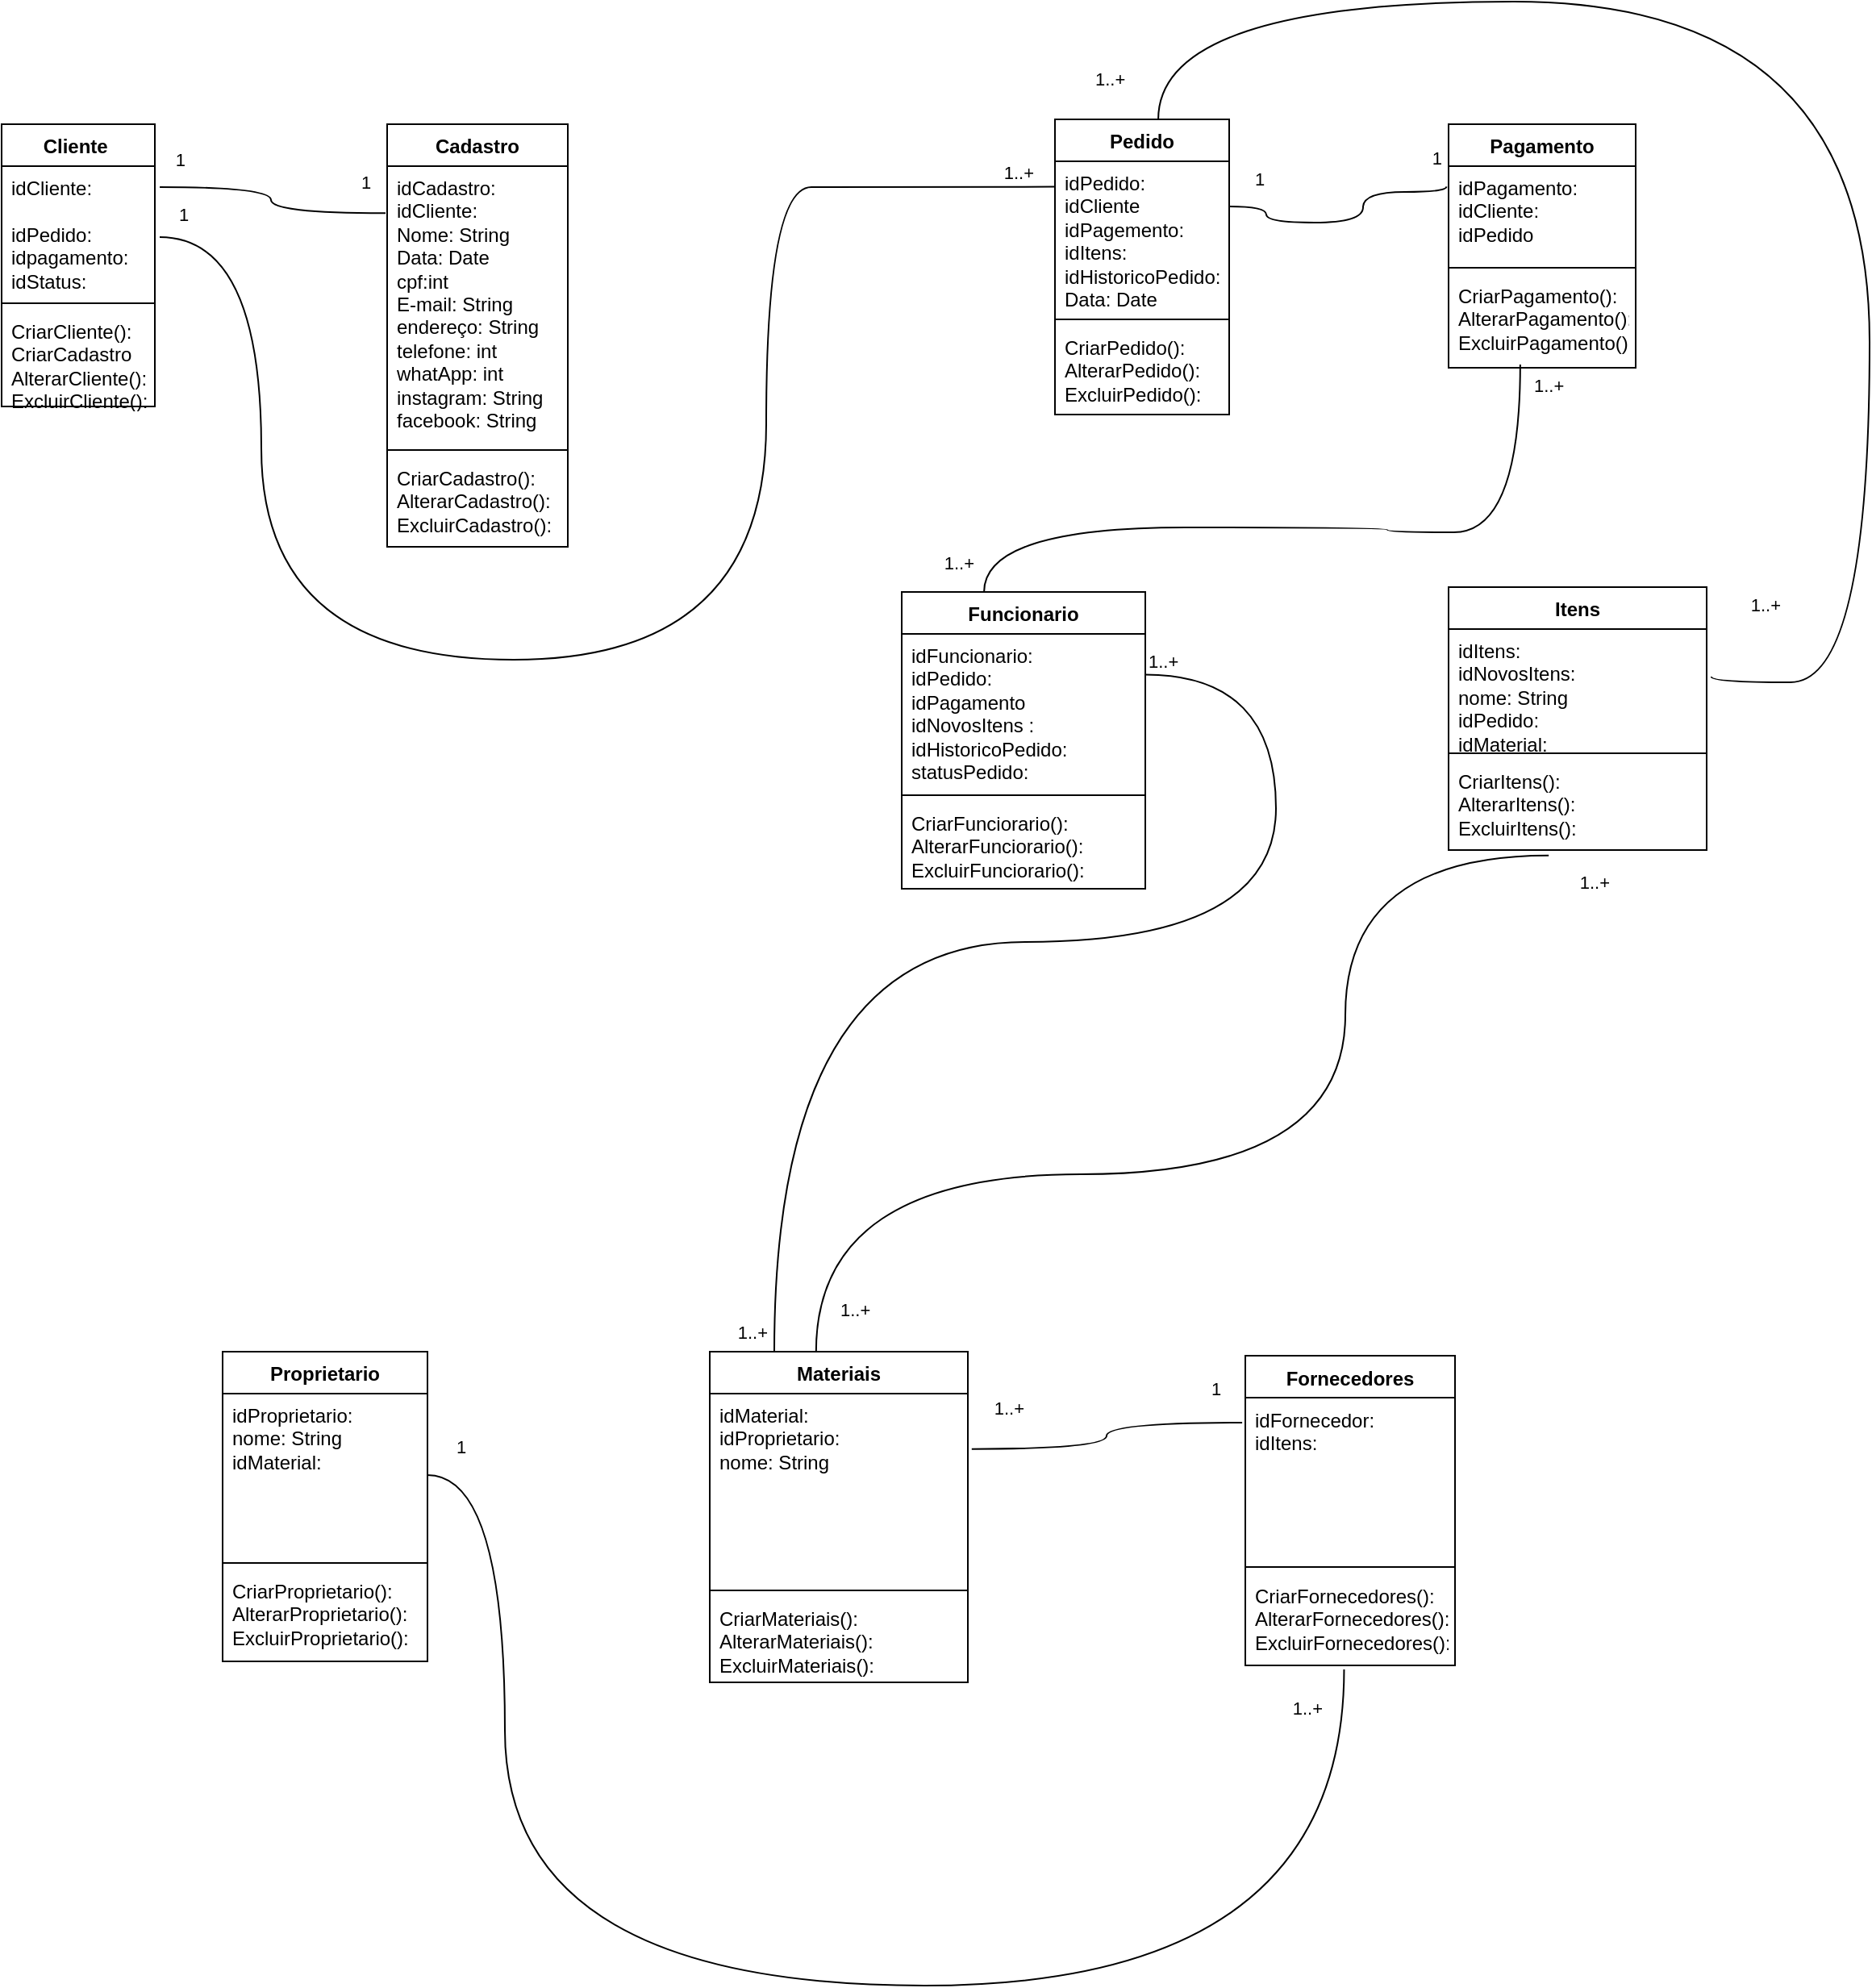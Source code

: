 <mxfile version="27.1.4">
  <diagram name="Página-1" id="I8beG7DLc7keUHuK3WOg">
    <mxGraphModel dx="1506" dy="1005" grid="0" gridSize="10" guides="1" tooltips="1" connect="1" arrows="1" fold="1" page="0" pageScale="1" pageWidth="827" pageHeight="1169" math="0" shadow="0">
      <root>
        <mxCell id="0" />
        <mxCell id="1" parent="0" />
        <mxCell id="ag3H703gYOMIYS7V91si-2" value="Cliente&amp;nbsp;" style="swimlane;fontStyle=1;align=center;verticalAlign=top;childLayout=stackLayout;horizontal=1;startSize=26;horizontalStack=0;resizeParent=1;resizeParentMax=0;resizeLast=0;collapsible=1;marginBottom=0;whiteSpace=wrap;html=1;" parent="1" vertex="1">
          <mxGeometry x="-379" y="-159" width="95" height="175" as="geometry">
            <mxRectangle x="-102" y="-28" width="95" height="26" as="alternateBounds" />
          </mxGeometry>
        </mxCell>
        <mxCell id="ag3H703gYOMIYS7V91si-3" value="&lt;div&gt;idCliente:&amp;nbsp;&lt;/div&gt;&lt;div&gt;&lt;br&gt;&lt;/div&gt;idPedido:&lt;div&gt;idpagamento:&lt;/div&gt;&lt;div&gt;idStatus:&lt;/div&gt;&lt;div&gt;&lt;br&gt;&lt;div&gt;&lt;br&gt;&lt;/div&gt;&lt;div&gt;&lt;br&gt;&lt;/div&gt;&lt;/div&gt;" style="text;strokeColor=none;fillColor=none;align=left;verticalAlign=top;spacingLeft=4;spacingRight=4;overflow=hidden;rotatable=0;points=[[0,0.5],[1,0.5]];portConstraint=eastwest;whiteSpace=wrap;html=1;" parent="ag3H703gYOMIYS7V91si-2" vertex="1">
          <mxGeometry y="26" width="95" height="81" as="geometry" />
        </mxCell>
        <mxCell id="ag3H703gYOMIYS7V91si-4" value="" style="line;strokeWidth=1;fillColor=none;align=left;verticalAlign=middle;spacingTop=-1;spacingLeft=3;spacingRight=3;rotatable=0;labelPosition=right;points=[];portConstraint=eastwest;strokeColor=inherit;" parent="ag3H703gYOMIYS7V91si-2" vertex="1">
          <mxGeometry y="107" width="95" height="8" as="geometry" />
        </mxCell>
        <mxCell id="ag3H703gYOMIYS7V91si-5" value="CriarCliente():&lt;div&gt;CriarCadastro&lt;br&gt;&lt;div&gt;Alterar&lt;span style=&quot;background-color: transparent; color: light-dark(rgb(0, 0, 0), rgb(255, 255, 255));&quot;&gt;Cliente()&lt;/span&gt;&lt;span style=&quot;background-color: transparent; color: light-dark(rgb(0, 0, 0), rgb(255, 255, 255));&quot;&gt;:&lt;/span&gt;&lt;/div&gt;&lt;div&gt;Excluir&lt;span style=&quot;background-color: transparent; color: light-dark(rgb(0, 0, 0), rgb(255, 255, 255));&quot;&gt;Cliente()&lt;/span&gt;&lt;span style=&quot;background-color: transparent; color: light-dark(rgb(0, 0, 0), rgb(255, 255, 255));&quot;&gt;:&lt;/span&gt;&lt;/div&gt;&lt;/div&gt;" style="text;strokeColor=none;fillColor=none;align=left;verticalAlign=top;spacingLeft=4;spacingRight=4;overflow=hidden;rotatable=0;points=[[0,0.5],[1,0.5]];portConstraint=eastwest;whiteSpace=wrap;html=1;" parent="ag3H703gYOMIYS7V91si-2" vertex="1">
          <mxGeometry y="115" width="95" height="60" as="geometry" />
        </mxCell>
        <mxCell id="ag3H703gYOMIYS7V91si-6" value="Funcionario" style="swimlane;fontStyle=1;align=center;verticalAlign=top;childLayout=stackLayout;horizontal=1;startSize=26;horizontalStack=0;resizeParent=1;resizeParentMax=0;resizeLast=0;collapsible=1;marginBottom=0;whiteSpace=wrap;html=1;" parent="1" vertex="1">
          <mxGeometry x="179" y="131" width="151" height="184" as="geometry" />
        </mxCell>
        <mxCell id="ag3H703gYOMIYS7V91si-7" value="&lt;div&gt;idFuncionario:&lt;/div&gt;&lt;div&gt;idPedido:&lt;/div&gt;&lt;div&gt;idPagamento&lt;/div&gt;&lt;div&gt;idNovosItens :&lt;/div&gt;idHistoricoPedido:&lt;div&gt;&lt;span style=&quot;background-color: transparent; color: light-dark(rgb(0, 0, 0), rgb(255, 255, 255));&quot;&gt;statusPedido:&lt;/span&gt;&lt;/div&gt;&lt;div&gt;&lt;br&gt;&lt;/div&gt;" style="text;strokeColor=none;fillColor=none;align=left;verticalAlign=top;spacingLeft=4;spacingRight=4;overflow=hidden;rotatable=0;points=[[0,0.5],[1,0.5]];portConstraint=eastwest;whiteSpace=wrap;html=1;" parent="ag3H703gYOMIYS7V91si-6" vertex="1">
          <mxGeometry y="26" width="151" height="96" as="geometry" />
        </mxCell>
        <mxCell id="ag3H703gYOMIYS7V91si-8" value="" style="line;strokeWidth=1;fillColor=none;align=left;verticalAlign=middle;spacingTop=-1;spacingLeft=3;spacingRight=3;rotatable=0;labelPosition=right;points=[];portConstraint=eastwest;strokeColor=inherit;" parent="ag3H703gYOMIYS7V91si-6" vertex="1">
          <mxGeometry y="122" width="151" height="8" as="geometry" />
        </mxCell>
        <mxCell id="ag3H703gYOMIYS7V91si-9" value="CriarFunciorario():&lt;div&gt;Alterar&lt;span style=&quot;background-color: transparent; color: light-dark(rgb(0, 0, 0), rgb(255, 255, 255));&quot;&gt;Funciorario&lt;/span&gt;&lt;span style=&quot;background-color: transparent; color: light-dark(rgb(0, 0, 0), rgb(255, 255, 255));&quot;&gt;():&lt;/span&gt;&lt;/div&gt;&lt;div&gt;Excluir&lt;span style=&quot;background-color: transparent; color: light-dark(rgb(0, 0, 0), rgb(255, 255, 255));&quot;&gt;Funciorario&lt;/span&gt;&lt;span style=&quot;background-color: transparent; color: light-dark(rgb(0, 0, 0), rgb(255, 255, 255));&quot;&gt;():&lt;/span&gt;&lt;/div&gt;" style="text;strokeColor=none;fillColor=none;align=left;verticalAlign=top;spacingLeft=4;spacingRight=4;overflow=hidden;rotatable=0;points=[[0,0.5],[1,0.5]];portConstraint=eastwest;whiteSpace=wrap;html=1;" parent="ag3H703gYOMIYS7V91si-6" vertex="1">
          <mxGeometry y="130" width="151" height="54" as="geometry" />
        </mxCell>
        <mxCell id="ag3H703gYOMIYS7V91si-10" value="Proprietario&lt;div&gt;&lt;br&gt;&lt;/div&gt;" style="swimlane;fontStyle=1;align=center;verticalAlign=top;childLayout=stackLayout;horizontal=1;startSize=26;horizontalStack=0;resizeParent=1;resizeParentMax=0;resizeLast=0;collapsible=1;marginBottom=0;whiteSpace=wrap;html=1;" parent="1" vertex="1">
          <mxGeometry x="-242" y="602" width="127" height="192" as="geometry" />
        </mxCell>
        <mxCell id="ag3H703gYOMIYS7V91si-11" value="&lt;div&gt;idProprietario:&lt;/div&gt;&lt;div&gt;nome: String&lt;/div&gt;&lt;div&gt;idMaterial:&lt;/div&gt;&lt;div&gt;&lt;br&gt;&lt;/div&gt;&lt;br&gt;&lt;div&gt;&lt;br&gt;&lt;/div&gt;&lt;div&gt;&lt;br&gt;&lt;/div&gt;&lt;div&gt;(melhora em todos os processos)eficiancia:&amp;nbsp;&amp;nbsp;&lt;br&gt;&lt;div&gt;&lt;br&gt;&lt;div&gt;&lt;br&gt;&lt;/div&gt;&lt;/div&gt;&lt;/div&gt;" style="text;strokeColor=none;fillColor=none;align=left;verticalAlign=top;spacingLeft=4;spacingRight=4;overflow=hidden;rotatable=0;points=[[0,0.5],[1,0.5]];portConstraint=eastwest;whiteSpace=wrap;html=1;" parent="ag3H703gYOMIYS7V91si-10" vertex="1">
          <mxGeometry y="26" width="127" height="101" as="geometry" />
        </mxCell>
        <mxCell id="ag3H703gYOMIYS7V91si-12" value="" style="line;strokeWidth=1;fillColor=none;align=left;verticalAlign=middle;spacingTop=-1;spacingLeft=3;spacingRight=3;rotatable=0;labelPosition=right;points=[];portConstraint=eastwest;strokeColor=inherit;" parent="ag3H703gYOMIYS7V91si-10" vertex="1">
          <mxGeometry y="127" width="127" height="8" as="geometry" />
        </mxCell>
        <mxCell id="ag3H703gYOMIYS7V91si-13" value="CriarProprietario():&lt;div&gt;Alterar&lt;span style=&quot;background-color: transparent; color: light-dark(rgb(0, 0, 0), rgb(255, 255, 255));&quot;&gt;Proprietario&lt;/span&gt;&lt;span style=&quot;background-color: transparent; color: light-dark(rgb(0, 0, 0), rgb(255, 255, 255));&quot;&gt;():&lt;/span&gt;&lt;/div&gt;&lt;div&gt;Excluir&lt;span style=&quot;background-color: transparent; color: light-dark(rgb(0, 0, 0), rgb(255, 255, 255));&quot;&gt;Proprietario&lt;/span&gt;&lt;span style=&quot;background-color: transparent; color: light-dark(rgb(0, 0, 0), rgb(255, 255, 255));&quot;&gt;():&lt;/span&gt;&lt;/div&gt;" style="text;strokeColor=none;fillColor=none;align=left;verticalAlign=top;spacingLeft=4;spacingRight=4;overflow=hidden;rotatable=0;points=[[0,0.5],[1,0.5]];portConstraint=eastwest;whiteSpace=wrap;html=1;" parent="ag3H703gYOMIYS7V91si-10" vertex="1">
          <mxGeometry y="135" width="127" height="57" as="geometry" />
        </mxCell>
        <mxCell id="ag3H703gYOMIYS7V91si-14" value="Pedido" style="swimlane;fontStyle=1;align=center;verticalAlign=top;childLayout=stackLayout;horizontal=1;startSize=26;horizontalStack=0;resizeParent=1;resizeParentMax=0;resizeLast=0;collapsible=1;marginBottom=0;whiteSpace=wrap;html=1;" parent="1" vertex="1">
          <mxGeometry x="274" y="-162" width="108" height="183" as="geometry" />
        </mxCell>
        <mxCell id="ag3H703gYOMIYS7V91si-15" value="idPedido:&lt;div&gt;idCliente&lt;br&gt;&lt;div&gt;idPagemento:&lt;/div&gt;&lt;div&gt;idItens:&lt;/div&gt;&lt;div&gt;idHistoricoPedido:&lt;/div&gt;&lt;div&gt;Data: Date&lt;br&gt;&lt;div&gt;&lt;br&gt;&lt;/div&gt;&lt;/div&gt;&lt;/div&gt;" style="text;strokeColor=none;fillColor=none;align=left;verticalAlign=top;spacingLeft=4;spacingRight=4;overflow=hidden;rotatable=0;points=[[0,0.5],[1,0.5]];portConstraint=eastwest;whiteSpace=wrap;html=1;" parent="ag3H703gYOMIYS7V91si-14" vertex="1">
          <mxGeometry y="26" width="108" height="94" as="geometry" />
        </mxCell>
        <mxCell id="ag3H703gYOMIYS7V91si-16" value="" style="line;strokeWidth=1;fillColor=none;align=left;verticalAlign=middle;spacingTop=-1;spacingLeft=3;spacingRight=3;rotatable=0;labelPosition=right;points=[];portConstraint=eastwest;strokeColor=inherit;" parent="ag3H703gYOMIYS7V91si-14" vertex="1">
          <mxGeometry y="120" width="108" height="8" as="geometry" />
        </mxCell>
        <mxCell id="ag3H703gYOMIYS7V91si-17" value="CriarPedido():&lt;div&gt;Alterar&lt;span style=&quot;background-color: transparent; color: light-dark(rgb(0, 0, 0), rgb(255, 255, 255));&quot;&gt;Pedido&lt;/span&gt;&lt;span style=&quot;background-color: transparent; color: light-dark(rgb(0, 0, 0), rgb(255, 255, 255));&quot;&gt;():&lt;/span&gt;&lt;/div&gt;&lt;div&gt;Excluir&lt;span style=&quot;background-color: transparent; color: light-dark(rgb(0, 0, 0), rgb(255, 255, 255));&quot;&gt;Pedido&lt;/span&gt;&lt;span style=&quot;background-color: transparent; color: light-dark(rgb(0, 0, 0), rgb(255, 255, 255));&quot;&gt;():&lt;/span&gt;&lt;/div&gt;" style="text;strokeColor=none;fillColor=none;align=left;verticalAlign=top;spacingLeft=4;spacingRight=4;overflow=hidden;rotatable=0;points=[[0,0.5],[1,0.5]];portConstraint=eastwest;whiteSpace=wrap;html=1;" parent="ag3H703gYOMIYS7V91si-14" vertex="1">
          <mxGeometry y="128" width="108" height="55" as="geometry" />
        </mxCell>
        <mxCell id="ag3H703gYOMIYS7V91si-18" value="Itens&lt;div&gt;&lt;br&gt;&lt;/div&gt;" style="swimlane;fontStyle=1;align=center;verticalAlign=top;childLayout=stackLayout;horizontal=1;startSize=26;horizontalStack=0;resizeParent=1;resizeParentMax=0;resizeLast=0;collapsible=1;marginBottom=0;whiteSpace=wrap;html=1;" parent="1" vertex="1">
          <mxGeometry x="518" y="128" width="160" height="163" as="geometry" />
        </mxCell>
        <mxCell id="ag3H703gYOMIYS7V91si-19" value="idItens:&lt;div&gt;idNovosItens:&lt;/div&gt;&lt;div&gt;nome: String&lt;/div&gt;&lt;div&gt;idPedido:&lt;/div&gt;&lt;div&gt;idMaterial:&lt;br&gt;&lt;div&gt;&lt;br&gt;&lt;/div&gt;&lt;/div&gt;" style="text;strokeColor=none;fillColor=none;align=left;verticalAlign=top;spacingLeft=4;spacingRight=4;overflow=hidden;rotatable=0;points=[[0,0.5],[1,0.5]];portConstraint=eastwest;whiteSpace=wrap;html=1;" parent="ag3H703gYOMIYS7V91si-18" vertex="1">
          <mxGeometry y="26" width="160" height="73" as="geometry" />
        </mxCell>
        <mxCell id="ag3H703gYOMIYS7V91si-20" value="" style="line;strokeWidth=1;fillColor=none;align=left;verticalAlign=middle;spacingTop=-1;spacingLeft=3;spacingRight=3;rotatable=0;labelPosition=right;points=[];portConstraint=eastwest;strokeColor=inherit;" parent="ag3H703gYOMIYS7V91si-18" vertex="1">
          <mxGeometry y="99" width="160" height="8" as="geometry" />
        </mxCell>
        <mxCell id="ag3H703gYOMIYS7V91si-21" value="CriarItens():&lt;div&gt;Alterar&lt;span style=&quot;background-color: transparent; color: light-dark(rgb(0, 0, 0), rgb(255, 255, 255));&quot;&gt;Itens&lt;/span&gt;&lt;span style=&quot;background-color: transparent; color: light-dark(rgb(0, 0, 0), rgb(255, 255, 255));&quot;&gt;():&lt;/span&gt;&lt;/div&gt;&lt;div&gt;Excluir&lt;span style=&quot;background-color: transparent; color: light-dark(rgb(0, 0, 0), rgb(255, 255, 255));&quot;&gt;Itens&lt;/span&gt;&lt;span style=&quot;background-color: transparent; color: light-dark(rgb(0, 0, 0), rgb(255, 255, 255));&quot;&gt;():&lt;/span&gt;&lt;/div&gt;" style="text;strokeColor=none;fillColor=none;align=left;verticalAlign=top;spacingLeft=4;spacingRight=4;overflow=hidden;rotatable=0;points=[[0,0.5],[1,0.5]];portConstraint=eastwest;whiteSpace=wrap;html=1;" parent="ag3H703gYOMIYS7V91si-18" vertex="1">
          <mxGeometry y="107" width="160" height="56" as="geometry" />
        </mxCell>
        <mxCell id="ag3H703gYOMIYS7V91si-22" value="Pagamento" style="swimlane;fontStyle=1;align=center;verticalAlign=top;childLayout=stackLayout;horizontal=1;startSize=26;horizontalStack=0;resizeParent=1;resizeParentMax=0;resizeLast=0;collapsible=1;marginBottom=0;whiteSpace=wrap;html=1;" parent="1" vertex="1">
          <mxGeometry x="518" y="-159" width="116" height="151" as="geometry" />
        </mxCell>
        <mxCell id="ag3H703gYOMIYS7V91si-23" value="idPagamento:&lt;div&gt;idCliente:&lt;/div&gt;&lt;div&gt;idPedido&lt;br&gt;&lt;div&gt;&lt;br&gt;&lt;/div&gt;&lt;/div&gt;" style="text;strokeColor=none;fillColor=none;align=left;verticalAlign=top;spacingLeft=4;spacingRight=4;overflow=hidden;rotatable=0;points=[[0,0.5],[1,0.5]];portConstraint=eastwest;whiteSpace=wrap;html=1;" parent="ag3H703gYOMIYS7V91si-22" vertex="1">
          <mxGeometry y="26" width="116" height="59" as="geometry" />
        </mxCell>
        <mxCell id="ag3H703gYOMIYS7V91si-24" value="" style="line;strokeWidth=1;fillColor=none;align=left;verticalAlign=middle;spacingTop=-1;spacingLeft=3;spacingRight=3;rotatable=0;labelPosition=right;points=[];portConstraint=eastwest;strokeColor=inherit;" parent="ag3H703gYOMIYS7V91si-22" vertex="1">
          <mxGeometry y="85" width="116" height="8" as="geometry" />
        </mxCell>
        <mxCell id="ag3H703gYOMIYS7V91si-25" value="CriarPagamento():&lt;div&gt;Alterar&lt;span style=&quot;background-color: transparent; color: light-dark(rgb(0, 0, 0), rgb(255, 255, 255));&quot;&gt;Pagamento&lt;/span&gt;&lt;span style=&quot;background-color: transparent; color: light-dark(rgb(0, 0, 0), rgb(255, 255, 255));&quot;&gt;():&lt;/span&gt;&lt;/div&gt;&lt;div&gt;Excluir&lt;span style=&quot;background-color: transparent; color: light-dark(rgb(0, 0, 0), rgb(255, 255, 255));&quot;&gt;Pagamento&lt;/span&gt;&lt;span style=&quot;background-color: transparent; color: light-dark(rgb(0, 0, 0), rgb(255, 255, 255));&quot;&gt;():&lt;/span&gt;&lt;/div&gt;" style="text;strokeColor=none;fillColor=none;align=left;verticalAlign=top;spacingLeft=4;spacingRight=4;overflow=hidden;rotatable=0;points=[[0,0.5],[1,0.5]];portConstraint=eastwest;whiteSpace=wrap;html=1;" parent="ag3H703gYOMIYS7V91si-22" vertex="1">
          <mxGeometry y="93" width="116" height="58" as="geometry" />
        </mxCell>
        <mxCell id="ag3H703gYOMIYS7V91si-26" value="Cadastro" style="swimlane;fontStyle=1;align=center;verticalAlign=top;childLayout=stackLayout;horizontal=1;startSize=26;horizontalStack=0;resizeParent=1;resizeParentMax=0;resizeLast=0;collapsible=1;marginBottom=0;whiteSpace=wrap;html=1;" parent="1" vertex="1">
          <mxGeometry x="-140" y="-159" width="112" height="262" as="geometry" />
        </mxCell>
        <mxCell id="ag3H703gYOMIYS7V91si-27" value="idCadastro:&lt;div&gt;idCliente:&lt;/div&gt;&lt;div&gt;Nome: String&lt;/div&gt;&lt;div&gt;Data: Date&lt;/div&gt;&lt;div&gt;cpf:int&lt;/div&gt;&lt;div&gt;E-mail:&amp;nbsp;&lt;span style=&quot;background-color: transparent; color: light-dark(rgb(0, 0, 0), rgb(255, 255, 255));&quot;&gt;String&lt;/span&gt;&lt;/div&gt;&lt;div&gt;endereço: String&lt;/div&gt;&lt;div&gt;telefone: int&lt;/div&gt;&lt;div&gt;whatApp:&amp;nbsp;&lt;span style=&quot;background-color: transparent; color: light-dark(rgb(0, 0, 0), rgb(255, 255, 255));&quot;&gt;int&lt;/span&gt;&lt;/div&gt;&lt;div&gt;instagram:&amp;nbsp;&lt;span style=&quot;background-color: transparent; color: light-dark(rgb(0, 0, 0), rgb(255, 255, 255));&quot;&gt;String&lt;/span&gt;&lt;/div&gt;&lt;div&gt;facebook:&amp;nbsp;&lt;span style=&quot;background-color: transparent; color: light-dark(rgb(0, 0, 0), rgb(255, 255, 255));&quot;&gt;String&lt;/span&gt;&lt;/div&gt;&lt;div&gt;&lt;br&gt;&lt;/div&gt;&lt;div&gt;&lt;br&gt;&lt;/div&gt;&lt;div&gt;&lt;br&gt;&lt;/div&gt;&lt;div&gt;&lt;br&gt;&lt;div&gt;&lt;br&gt;&lt;/div&gt;&lt;/div&gt;" style="text;strokeColor=none;fillColor=none;align=left;verticalAlign=top;spacingLeft=4;spacingRight=4;overflow=hidden;rotatable=0;points=[[0,0.5],[1,0.5]];portConstraint=eastwest;whiteSpace=wrap;html=1;" parent="ag3H703gYOMIYS7V91si-26" vertex="1">
          <mxGeometry y="26" width="112" height="172" as="geometry" />
        </mxCell>
        <mxCell id="ag3H703gYOMIYS7V91si-28" value="" style="line;strokeWidth=1;fillColor=none;align=left;verticalAlign=middle;spacingTop=-1;spacingLeft=3;spacingRight=3;rotatable=0;labelPosition=right;points=[];portConstraint=eastwest;strokeColor=inherit;" parent="ag3H703gYOMIYS7V91si-26" vertex="1">
          <mxGeometry y="198" width="112" height="8" as="geometry" />
        </mxCell>
        <mxCell id="ag3H703gYOMIYS7V91si-29" value="CriarCadastro():&lt;div&gt;Alterar&lt;span style=&quot;background-color: transparent; color: light-dark(rgb(0, 0, 0), rgb(255, 255, 255));&quot;&gt;Cadastro&lt;/span&gt;&lt;span style=&quot;background-color: transparent; color: light-dark(rgb(0, 0, 0), rgb(255, 255, 255));&quot;&gt;():&lt;/span&gt;&lt;/div&gt;&lt;div&gt;Excluir&lt;span style=&quot;background-color: transparent; color: light-dark(rgb(0, 0, 0), rgb(255, 255, 255));&quot;&gt;Cadastro&lt;/span&gt;&lt;span style=&quot;background-color: transparent; color: light-dark(rgb(0, 0, 0), rgb(255, 255, 255));&quot;&gt;():&lt;/span&gt;&lt;/div&gt;" style="text;strokeColor=none;fillColor=none;align=left;verticalAlign=top;spacingLeft=4;spacingRight=4;overflow=hidden;rotatable=0;points=[[0,0.5],[1,0.5]];portConstraint=eastwest;whiteSpace=wrap;html=1;" parent="ag3H703gYOMIYS7V91si-26" vertex="1">
          <mxGeometry y="206" width="112" height="56" as="geometry" />
        </mxCell>
        <mxCell id="JyV5XTiLd7GKPldr3pGn-1" value="" style="endArrow=none;html=1;edgeStyle=orthogonalEdgeStyle;rounded=0;fontSize=12;startSize=8;endSize=8;curved=1;exitX=-0.009;exitY=0.169;exitDx=0;exitDy=0;exitPerimeter=0;entryX=1.032;entryY=0.16;entryDx=0;entryDy=0;entryPerimeter=0;" parent="1" source="ag3H703gYOMIYS7V91si-27" target="ag3H703gYOMIYS7V91si-3" edge="1">
          <mxGeometry relative="1" as="geometry">
            <mxPoint x="-238" y="-66" as="sourcePoint" />
            <mxPoint x="-233" y="-123" as="targetPoint" />
          </mxGeometry>
        </mxCell>
        <mxCell id="JyV5XTiLd7GKPldr3pGn-2" value="1" style="edgeLabel;resizable=0;html=1;align=left;verticalAlign=bottom;" parent="JyV5XTiLd7GKPldr3pGn-1" connectable="0" vertex="1">
          <mxGeometry x="-1" relative="1" as="geometry">
            <mxPoint x="-17" y="-11" as="offset" />
          </mxGeometry>
        </mxCell>
        <mxCell id="JyV5XTiLd7GKPldr3pGn-3" value="1" style="edgeLabel;resizable=0;html=1;align=right;verticalAlign=bottom;" parent="JyV5XTiLd7GKPldr3pGn-1" connectable="0" vertex="1">
          <mxGeometry x="1" relative="1" as="geometry">
            <mxPoint x="16" y="-8" as="offset" />
          </mxGeometry>
        </mxCell>
        <mxCell id="JyV5XTiLd7GKPldr3pGn-4" value="" style="endArrow=none;html=1;edgeStyle=orthogonalEdgeStyle;rounded=0;fontSize=12;startSize=8;endSize=8;curved=1;exitX=1;exitY=0.5;exitDx=0;exitDy=0;entryX=-0.003;entryY=0.168;entryDx=0;entryDy=0;entryPerimeter=0;" parent="1" target="ag3H703gYOMIYS7V91si-15" edge="1">
          <mxGeometry relative="1" as="geometry">
            <mxPoint x="-281" y="-89" as="sourcePoint" />
            <mxPoint x="151" y="-119.968" as="targetPoint" />
            <Array as="points">
              <mxPoint x="-218" y="-89" />
              <mxPoint x="-218" y="173" />
              <mxPoint x="95" y="173" />
              <mxPoint x="95" y="-120" />
              <mxPoint x="151" y="-120" />
            </Array>
          </mxGeometry>
        </mxCell>
        <mxCell id="JyV5XTiLd7GKPldr3pGn-5" value="1" style="edgeLabel;resizable=0;html=1;align=left;verticalAlign=bottom;" parent="JyV5XTiLd7GKPldr3pGn-4" connectable="0" vertex="1">
          <mxGeometry x="-1" relative="1" as="geometry">
            <mxPoint x="10" y="-6" as="offset" />
          </mxGeometry>
        </mxCell>
        <mxCell id="JyV5XTiLd7GKPldr3pGn-6" value="1..+" style="edgeLabel;resizable=0;html=1;align=right;verticalAlign=bottom;" parent="JyV5XTiLd7GKPldr3pGn-4" connectable="0" vertex="1">
          <mxGeometry x="1" relative="1" as="geometry">
            <mxPoint x="-12" as="offset" />
          </mxGeometry>
        </mxCell>
        <mxCell id="JyV5XTiLd7GKPldr3pGn-7" value="" style="endArrow=none;html=1;edgeStyle=orthogonalEdgeStyle;rounded=0;fontSize=12;startSize=8;endSize=8;curved=1;entryX=-0.011;entryY=0.215;entryDx=0;entryDy=0;entryPerimeter=0;" parent="1" target="ag3H703gYOMIYS7V91si-23" edge="1">
          <mxGeometry relative="1" as="geometry">
            <mxPoint x="382" y="-108" as="sourcePoint" />
            <mxPoint x="410" y="-117" as="targetPoint" />
            <Array as="points">
              <mxPoint x="405" y="-108" />
              <mxPoint x="405" y="-98" />
              <mxPoint x="465" y="-98" />
              <mxPoint x="465" y="-117" />
              <mxPoint x="517" y="-117" />
            </Array>
          </mxGeometry>
        </mxCell>
        <mxCell id="JyV5XTiLd7GKPldr3pGn-8" value="1" style="edgeLabel;resizable=0;html=1;align=left;verticalAlign=bottom;" parent="JyV5XTiLd7GKPldr3pGn-7" connectable="0" vertex="1">
          <mxGeometry x="-1" relative="1" as="geometry">
            <mxPoint x="14" y="-9" as="offset" />
          </mxGeometry>
        </mxCell>
        <mxCell id="JyV5XTiLd7GKPldr3pGn-9" value="1" style="edgeLabel;resizable=0;html=1;align=right;verticalAlign=bottom;" parent="JyV5XTiLd7GKPldr3pGn-7" connectable="0" vertex="1">
          <mxGeometry x="1" relative="1" as="geometry">
            <mxPoint x="-2" y="-9" as="offset" />
          </mxGeometry>
        </mxCell>
        <mxCell id="JyV5XTiLd7GKPldr3pGn-10" value="" style="endArrow=none;html=1;edgeStyle=orthogonalEdgeStyle;rounded=0;fontSize=12;startSize=8;endSize=8;curved=1;exitX=0.999;exitY=0.263;exitDx=0;exitDy=0;exitPerimeter=0;entryX=0.25;entryY=0;entryDx=0;entryDy=0;" parent="1" source="ag3H703gYOMIYS7V91si-7" target="JyV5XTiLd7GKPldr3pGn-17" edge="1">
          <mxGeometry relative="1" as="geometry">
            <mxPoint x="-224" y="298" as="sourcePoint" />
            <mxPoint x="-75" y="295" as="targetPoint" />
            <Array as="points">
              <mxPoint x="411" y="182" />
              <mxPoint x="411" y="348" />
              <mxPoint x="100" y="348" />
            </Array>
          </mxGeometry>
        </mxCell>
        <mxCell id="JyV5XTiLd7GKPldr3pGn-11" value="1..+" style="edgeLabel;resizable=0;html=1;align=left;verticalAlign=bottom;" parent="JyV5XTiLd7GKPldr3pGn-10" connectable="0" vertex="1">
          <mxGeometry x="-1" relative="1" as="geometry" />
        </mxCell>
        <mxCell id="JyV5XTiLd7GKPldr3pGn-12" value="1..+" style="edgeLabel;resizable=0;html=1;align=right;verticalAlign=bottom;" parent="JyV5XTiLd7GKPldr3pGn-10" connectable="0" vertex="1">
          <mxGeometry x="1" relative="1" as="geometry">
            <mxPoint x="-4" y="-4" as="offset" />
          </mxGeometry>
        </mxCell>
        <mxCell id="JyV5XTiLd7GKPldr3pGn-13" value="Fornecedores" style="swimlane;fontStyle=1;align=center;verticalAlign=top;childLayout=stackLayout;horizontal=1;startSize=26;horizontalStack=0;resizeParent=1;resizeParentMax=0;resizeLast=0;collapsible=1;marginBottom=0;whiteSpace=wrap;html=1;" parent="1" vertex="1">
          <mxGeometry x="392" y="604.5" width="130" height="192" as="geometry" />
        </mxCell>
        <mxCell id="JyV5XTiLd7GKPldr3pGn-14" value="idFornecedor:&lt;div&gt;idItens:&lt;/div&gt;" style="text;strokeColor=none;fillColor=none;align=left;verticalAlign=top;spacingLeft=4;spacingRight=4;overflow=hidden;rotatable=0;points=[[0,0.5],[1,0.5]];portConstraint=eastwest;whiteSpace=wrap;html=1;" parent="JyV5XTiLd7GKPldr3pGn-13" vertex="1">
          <mxGeometry y="26" width="130" height="101" as="geometry" />
        </mxCell>
        <mxCell id="JyV5XTiLd7GKPldr3pGn-15" value="" style="line;strokeWidth=1;fillColor=none;align=left;verticalAlign=middle;spacingTop=-1;spacingLeft=3;spacingRight=3;rotatable=0;labelPosition=right;points=[];portConstraint=eastwest;strokeColor=inherit;" parent="JyV5XTiLd7GKPldr3pGn-13" vertex="1">
          <mxGeometry y="127" width="130" height="8" as="geometry" />
        </mxCell>
        <mxCell id="JyV5XTiLd7GKPldr3pGn-16" value="CriarFornecedores():&lt;div&gt;AlterarFornecedores&lt;span style=&quot;background-color: transparent; color: light-dark(rgb(0, 0, 0), rgb(255, 255, 255));&quot;&gt;():&lt;/span&gt;&lt;/div&gt;&lt;div&gt;ExcluirFornecedores&lt;span style=&quot;background-color: transparent; color: light-dark(rgb(0, 0, 0), rgb(255, 255, 255));&quot;&gt;():&lt;/span&gt;&lt;/div&gt;" style="text;strokeColor=none;fillColor=none;align=left;verticalAlign=top;spacingLeft=4;spacingRight=4;overflow=hidden;rotatable=0;points=[[0,0.5],[1,0.5]];portConstraint=eastwest;whiteSpace=wrap;html=1;" parent="JyV5XTiLd7GKPldr3pGn-13" vertex="1">
          <mxGeometry y="135" width="130" height="57" as="geometry" />
        </mxCell>
        <mxCell id="JyV5XTiLd7GKPldr3pGn-17" value="Materiais&lt;div&gt;&lt;br&gt;&lt;/div&gt;" style="swimlane;fontStyle=1;align=center;verticalAlign=top;childLayout=stackLayout;horizontal=1;startSize=26;horizontalStack=0;resizeParent=1;resizeParentMax=0;resizeLast=0;collapsible=1;marginBottom=0;whiteSpace=wrap;html=1;" parent="1" vertex="1">
          <mxGeometry x="60" y="602" width="160" height="205" as="geometry" />
        </mxCell>
        <mxCell id="JyV5XTiLd7GKPldr3pGn-18" value="idMaterial:&lt;div&gt;idProprietario:&lt;/div&gt;&lt;div&gt;nome: String&lt;br&gt;&lt;div&gt;&lt;br&gt;&lt;/div&gt;&lt;/div&gt;" style="text;strokeColor=none;fillColor=none;align=left;verticalAlign=top;spacingLeft=4;spacingRight=4;overflow=hidden;rotatable=0;points=[[0,0.5],[1,0.5]];portConstraint=eastwest;whiteSpace=wrap;html=1;" parent="JyV5XTiLd7GKPldr3pGn-17" vertex="1">
          <mxGeometry y="26" width="160" height="118" as="geometry" />
        </mxCell>
        <mxCell id="JyV5XTiLd7GKPldr3pGn-19" value="" style="line;strokeWidth=1;fillColor=none;align=left;verticalAlign=middle;spacingTop=-1;spacingLeft=3;spacingRight=3;rotatable=0;labelPosition=right;points=[];portConstraint=eastwest;strokeColor=inherit;" parent="JyV5XTiLd7GKPldr3pGn-17" vertex="1">
          <mxGeometry y="144" width="160" height="8" as="geometry" />
        </mxCell>
        <mxCell id="JyV5XTiLd7GKPldr3pGn-20" value="CriarMateriais():&lt;div&gt;AlterarMateriais&lt;span style=&quot;background-color: transparent; color: light-dark(rgb(0, 0, 0), rgb(255, 255, 255));&quot;&gt;():&lt;/span&gt;&lt;/div&gt;&lt;div&gt;ExcluirMateriais&lt;span style=&quot;background-color: transparent; color: light-dark(rgb(0, 0, 0), rgb(255, 255, 255));&quot;&gt;():&lt;/span&gt;&lt;/div&gt;" style="text;strokeColor=none;fillColor=none;align=left;verticalAlign=top;spacingLeft=4;spacingRight=4;overflow=hidden;rotatable=0;points=[[0,0.5],[1,0.5]];portConstraint=eastwest;whiteSpace=wrap;html=1;" parent="JyV5XTiLd7GKPldr3pGn-17" vertex="1">
          <mxGeometry y="152" width="160" height="53" as="geometry" />
        </mxCell>
        <mxCell id="JyV5XTiLd7GKPldr3pGn-21" value="" style="endArrow=none;html=1;edgeStyle=orthogonalEdgeStyle;rounded=0;fontSize=12;startSize=8;endSize=8;curved=1;exitX=0.383;exitY=0.966;exitDx=0;exitDy=0;exitPerimeter=0;entryX=0.338;entryY=0;entryDx=0;entryDy=0;entryPerimeter=0;" parent="1" source="ag3H703gYOMIYS7V91si-25" target="ag3H703gYOMIYS7V91si-6" edge="1">
          <mxGeometry relative="1" as="geometry">
            <mxPoint x="481.428" y="-3" as="sourcePoint" />
            <mxPoint x="159" y="224" as="targetPoint" />
            <Array as="points">
              <mxPoint x="562" y="94" />
              <mxPoint x="480" y="94" />
              <mxPoint x="480" y="91" />
              <mxPoint x="230" y="91" />
            </Array>
          </mxGeometry>
        </mxCell>
        <mxCell id="JyV5XTiLd7GKPldr3pGn-22" value="1..+" style="edgeLabel;resizable=0;html=1;align=left;verticalAlign=bottom;" parent="JyV5XTiLd7GKPldr3pGn-21" connectable="0" vertex="1">
          <mxGeometry x="-1" relative="1" as="geometry">
            <mxPoint x="7" y="21" as="offset" />
          </mxGeometry>
        </mxCell>
        <mxCell id="JyV5XTiLd7GKPldr3pGn-23" value="1..+" style="edgeLabel;resizable=0;html=1;align=right;verticalAlign=bottom;" parent="JyV5XTiLd7GKPldr3pGn-21" connectable="0" vertex="1">
          <mxGeometry x="1" relative="1" as="geometry">
            <mxPoint x="-6" y="-10" as="offset" />
          </mxGeometry>
        </mxCell>
        <mxCell id="JyV5XTiLd7GKPldr3pGn-24" value="" style="endArrow=none;html=1;edgeStyle=orthogonalEdgeStyle;rounded=0;fontSize=12;startSize=8;endSize=8;curved=1;exitX=0.412;exitY=0;exitDx=0;exitDy=0;exitPerimeter=0;entryX=0.388;entryY=1.06;entryDx=0;entryDy=0;entryPerimeter=0;" parent="1" source="JyV5XTiLd7GKPldr3pGn-17" target="ag3H703gYOMIYS7V91si-21" edge="1">
          <mxGeometry relative="1" as="geometry">
            <mxPoint x="257" y="524" as="sourcePoint" />
            <mxPoint x="417" y="524" as="targetPoint" />
            <Array as="points">
              <mxPoint x="126" y="492" />
              <mxPoint x="454" y="492" />
            </Array>
          </mxGeometry>
        </mxCell>
        <mxCell id="JyV5XTiLd7GKPldr3pGn-25" value="1..+" style="edgeLabel;resizable=0;html=1;align=left;verticalAlign=bottom;" parent="JyV5XTiLd7GKPldr3pGn-24" connectable="0" vertex="1">
          <mxGeometry x="-1" relative="1" as="geometry">
            <mxPoint x="13" y="-18" as="offset" />
          </mxGeometry>
        </mxCell>
        <mxCell id="JyV5XTiLd7GKPldr3pGn-26" value="1..+&lt;div&gt;&lt;br&gt;&lt;/div&gt;" style="edgeLabel;resizable=0;html=1;align=right;verticalAlign=bottom;" parent="JyV5XTiLd7GKPldr3pGn-24" connectable="0" vertex="1">
          <mxGeometry x="1" relative="1" as="geometry">
            <mxPoint x="38" y="38" as="offset" />
          </mxGeometry>
        </mxCell>
        <mxCell id="JyV5XTiLd7GKPldr3pGn-27" value="" style="endArrow=none;html=1;edgeStyle=orthogonalEdgeStyle;rounded=0;fontSize=12;startSize=8;endSize=8;curved=1;entryX=0.471;entryY=1.044;entryDx=0;entryDy=0;entryPerimeter=0;" parent="1" source="ag3H703gYOMIYS7V91si-11" target="JyV5XTiLd7GKPldr3pGn-16" edge="1">
          <mxGeometry relative="1" as="geometry">
            <mxPoint x="-140" y="661" as="sourcePoint" />
            <mxPoint x="20" y="661" as="targetPoint" />
            <Array as="points">
              <mxPoint x="-67" y="679" />
              <mxPoint x="-67" y="995" />
              <mxPoint x="453" y="995" />
            </Array>
          </mxGeometry>
        </mxCell>
        <mxCell id="JyV5XTiLd7GKPldr3pGn-28" value="1" style="edgeLabel;resizable=0;html=1;align=left;verticalAlign=bottom;" parent="JyV5XTiLd7GKPldr3pGn-27" connectable="0" vertex="1">
          <mxGeometry x="-1" relative="1" as="geometry">
            <mxPoint x="16" y="-9" as="offset" />
          </mxGeometry>
        </mxCell>
        <mxCell id="JyV5XTiLd7GKPldr3pGn-29" value="1..+" style="edgeLabel;resizable=0;html=1;align=right;verticalAlign=bottom;" parent="JyV5XTiLd7GKPldr3pGn-27" connectable="0" vertex="1">
          <mxGeometry x="1" relative="1" as="geometry">
            <mxPoint x="-13" y="32" as="offset" />
          </mxGeometry>
        </mxCell>
        <mxCell id="JyV5XTiLd7GKPldr3pGn-30" value="" style="endArrow=none;html=1;edgeStyle=orthogonalEdgeStyle;rounded=0;fontSize=12;startSize=8;endSize=8;curved=1;exitX=-0.015;exitY=0.153;exitDx=0;exitDy=0;exitPerimeter=0;entryX=1.015;entryY=0.291;entryDx=0;entryDy=0;entryPerimeter=0;" parent="1" source="JyV5XTiLd7GKPldr3pGn-14" target="JyV5XTiLd7GKPldr3pGn-18" edge="1">
          <mxGeometry relative="1" as="geometry">
            <mxPoint x="343" y="708" as="sourcePoint" />
            <mxPoint x="254" y="668" as="targetPoint" />
          </mxGeometry>
        </mxCell>
        <mxCell id="JyV5XTiLd7GKPldr3pGn-31" value="1" style="edgeLabel;resizable=0;html=1;align=left;verticalAlign=bottom;" parent="JyV5XTiLd7GKPldr3pGn-30" connectable="0" vertex="1">
          <mxGeometry x="-1" relative="1" as="geometry">
            <mxPoint x="-21" y="-12" as="offset" />
          </mxGeometry>
        </mxCell>
        <mxCell id="JyV5XTiLd7GKPldr3pGn-32" value="1..+" style="edgeLabel;resizable=0;html=1;align=right;verticalAlign=bottom;" parent="JyV5XTiLd7GKPldr3pGn-30" connectable="0" vertex="1">
          <mxGeometry x="1" relative="1" as="geometry">
            <mxPoint x="33" y="-17" as="offset" />
          </mxGeometry>
        </mxCell>
        <mxCell id="JyV5XTiLd7GKPldr3pGn-33" value="" style="endArrow=none;html=1;edgeStyle=orthogonalEdgeStyle;rounded=0;fontSize=12;startSize=8;endSize=8;curved=1;entryX=1.018;entryY=0.404;entryDx=0;entryDy=0;entryPerimeter=0;exitX=0.593;exitY=0;exitDx=0;exitDy=0;exitPerimeter=0;" parent="1" source="ag3H703gYOMIYS7V91si-14" target="ag3H703gYOMIYS7V91si-19" edge="1">
          <mxGeometry relative="1" as="geometry">
            <mxPoint x="372" y="-221" as="sourcePoint" />
            <mxPoint x="532" y="-221" as="targetPoint" />
            <Array as="points">
              <mxPoint x="338" y="-235" />
              <mxPoint x="779" y="-235" />
              <mxPoint x="779" y="187" />
              <mxPoint x="681" y="187" />
            </Array>
          </mxGeometry>
        </mxCell>
        <mxCell id="JyV5XTiLd7GKPldr3pGn-34" value="1..+" style="edgeLabel;resizable=0;html=1;align=left;verticalAlign=bottom;" parent="JyV5XTiLd7GKPldr3pGn-33" connectable="0" vertex="1">
          <mxGeometry x="-1" relative="1" as="geometry">
            <mxPoint x="-41" y="-17" as="offset" />
          </mxGeometry>
        </mxCell>
        <mxCell id="JyV5XTiLd7GKPldr3pGn-35" value="1..+" style="edgeLabel;resizable=0;html=1;align=right;verticalAlign=bottom;" parent="JyV5XTiLd7GKPldr3pGn-33" connectable="0" vertex="1">
          <mxGeometry x="1" relative="1" as="geometry">
            <mxPoint x="44" y="-36" as="offset" />
          </mxGeometry>
        </mxCell>
      </root>
    </mxGraphModel>
  </diagram>
</mxfile>
